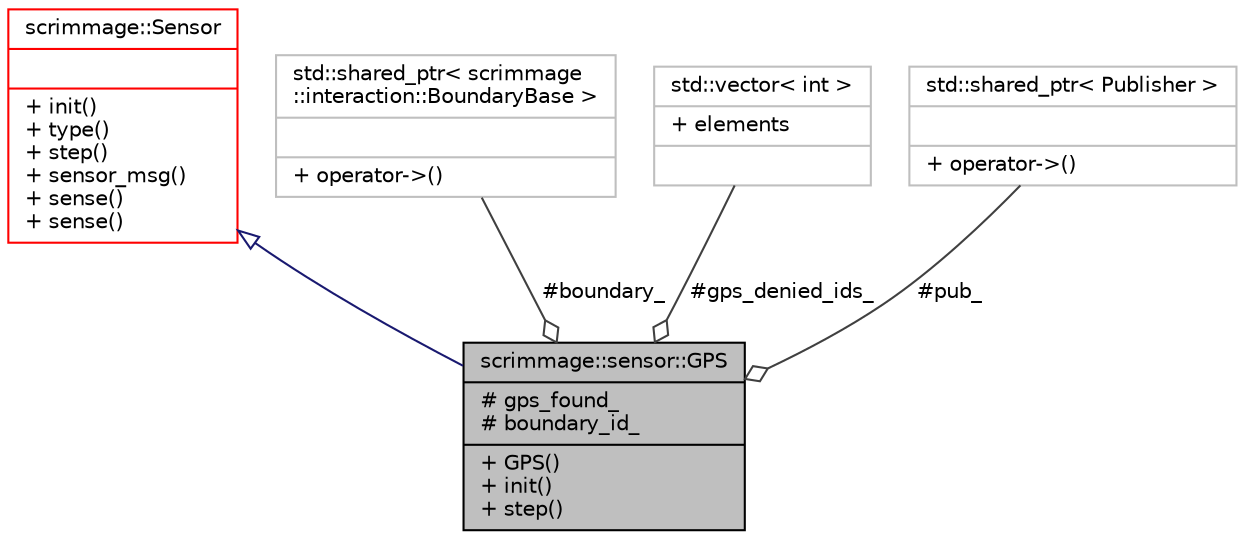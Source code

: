 digraph "scrimmage::sensor::GPS"
{
 // LATEX_PDF_SIZE
  edge [fontname="Helvetica",fontsize="10",labelfontname="Helvetica",labelfontsize="10"];
  node [fontname="Helvetica",fontsize="10",shape=record];
  Node1 [label="{scrimmage::sensor::GPS\n|# gps_found_\l# boundary_id_\l|+ GPS()\l+ init()\l+ step()\l}",height=0.2,width=0.4,color="black", fillcolor="grey75", style="filled", fontcolor="black",tooltip=" "];
  Node2 -> Node1 [dir="back",color="midnightblue",fontsize="10",style="solid",arrowtail="onormal",fontname="Helvetica"];
  Node2 [label="{scrimmage::Sensor\n||+ init()\l+ type()\l+ step()\l+ sensor_msg()\l+ sense()\l+ sense()\l}",height=0.2,width=0.4,color="red", fillcolor="white", style="filled",URL="$classscrimmage_1_1Sensor.html",tooltip=" "];
  Node93 -> Node1 [color="grey25",fontsize="10",style="solid",label=" #boundary_" ,arrowhead="odiamond",fontname="Helvetica"];
  Node93 [label="{std::shared_ptr\< scrimmage\l::interaction::BoundaryBase \>\n||+ operator-\>()\l}",height=0.2,width=0.4,color="grey75", fillcolor="white", style="filled",tooltip=" "];
  Node97 -> Node1 [color="grey25",fontsize="10",style="solid",label=" #gps_denied_ids_" ,arrowhead="odiamond",fontname="Helvetica"];
  Node97 [label="{std::vector\< int \>\n|+ elements\l|}",height=0.2,width=0.4,color="grey75", fillcolor="white", style="filled",tooltip=" "];
  Node98 -> Node1 [color="grey25",fontsize="10",style="solid",label=" #pub_" ,arrowhead="odiamond",fontname="Helvetica"];
  Node98 [label="{std::shared_ptr\< Publisher \>\n||+ operator-\>()\l}",height=0.2,width=0.4,color="grey75", fillcolor="white", style="filled",tooltip=" "];
}
